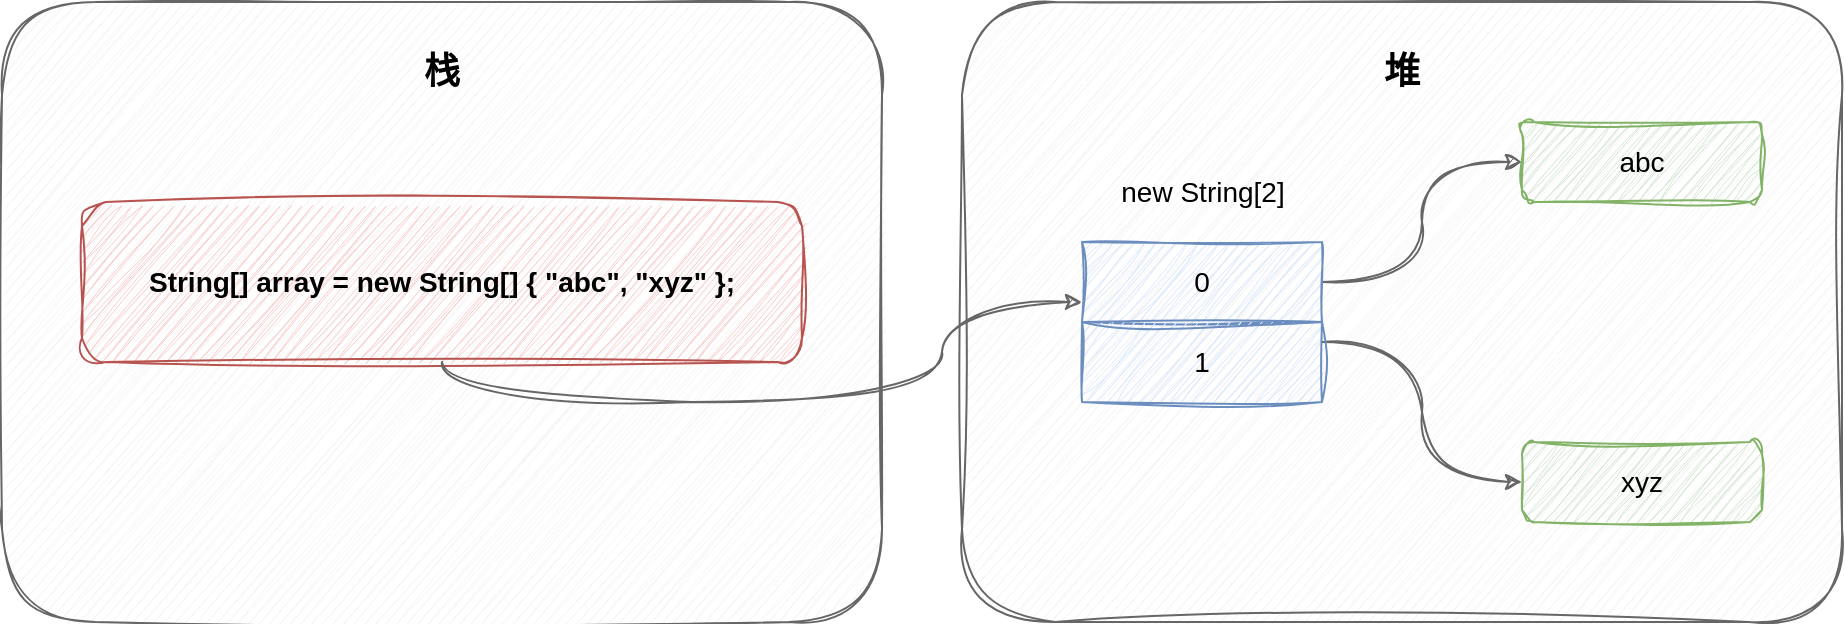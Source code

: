 <mxfile compressed="true" version="22.0.2" type="device" pages="3"><diagram name="数组和内存" id="eGNB6kVX6fPY2HZmJ-SK"><mxGraphModel dx="1418" dy="838" grid="1" gridSize="10" guides="1" tooltips="1" connect="1" arrows="1" fold="1" page="1" pageScale="1" pageWidth="1169" pageHeight="827" math="0" shadow="0"><root><mxCell id="f1of1Sj4J9TIRG2Fu8Qk-0"/><mxCell id="f1of1Sj4J9TIRG2Fu8Qk-1" parent="f1of1Sj4J9TIRG2Fu8Qk-0"/><mxCell id="-j2E4MhbFLBpuObiZwUW-18" value="" style="group" parent="f1of1Sj4J9TIRG2Fu8Qk-1" vertex="1" connectable="0"><mxGeometry x="125" y="259" width="920" height="310" as="geometry"/></mxCell><mxCell id="-j2E4MhbFLBpuObiZwUW-10" value="" style="whiteSpace=wrap;html=1;rounded=1;sketch=1;jiggle=2;curveFitting=1;strokeColor=#666666;align=center;verticalAlign=middle;fontFamily=Helvetica;fontSize=14;fillColor=#f5f5f5;fontColor=#333333;" parent="-j2E4MhbFLBpuObiZwUW-18" vertex="1"><mxGeometry x="480" width="440" height="310" as="geometry"/></mxCell><mxCell id="-j2E4MhbFLBpuObiZwUW-9" value="" style="whiteSpace=wrap;html=1;rounded=1;sketch=1;jiggle=2;curveFitting=1;strokeColor=#666666;align=center;verticalAlign=middle;fontFamily=Helvetica;fontSize=14;fillColor=#f5f5f5;fontColor=#333333;" parent="-j2E4MhbFLBpuObiZwUW-18" vertex="1"><mxGeometry width="440" height="310" as="geometry"/></mxCell><mxCell id="-j2E4MhbFLBpuObiZwUW-0" value="String[] array = new String[] { &quot;abc&quot;, &quot;xyz&quot; };" style="rounded=1;whiteSpace=wrap;html=1;sketch=1;curveFitting=1;jiggle=2;fontSize=14;fillColor=#f8cecc;strokeColor=#b85450;fontStyle=1" parent="-j2E4MhbFLBpuObiZwUW-18" vertex="1"><mxGeometry x="40" y="100" width="360" height="80" as="geometry"/></mxCell><mxCell id="-j2E4MhbFLBpuObiZwUW-6" value="abc" style="rounded=1;whiteSpace=wrap;html=1;fontSize=14;sketch=1;curveFitting=1;jiggle=2;fillColor=#d5e8d4;strokeColor=#82b366;" parent="-j2E4MhbFLBpuObiZwUW-18" vertex="1"><mxGeometry x="760" y="60" width="120" height="40" as="geometry"/></mxCell><mxCell id="-j2E4MhbFLBpuObiZwUW-7" value="xyz" style="rounded=1;whiteSpace=wrap;html=1;fontSize=14;sketch=1;curveFitting=1;jiggle=2;fillColor=#d5e8d4;strokeColor=#82b366;" parent="-j2E4MhbFLBpuObiZwUW-18" vertex="1"><mxGeometry x="760" y="220" width="120" height="40" as="geometry"/></mxCell><mxCell id="-j2E4MhbFLBpuObiZwUW-11" value="栈" style="text;html=1;strokeColor=none;fillColor=none;align=center;verticalAlign=middle;whiteSpace=wrap;rounded=0;fontSize=18;fontFamily=Helvetica;fontColor=default;fontStyle=1" parent="-j2E4MhbFLBpuObiZwUW-18" vertex="1"><mxGeometry x="190" y="10" width="60" height="50" as="geometry"/></mxCell><mxCell id="-j2E4MhbFLBpuObiZwUW-12" value="堆" style="text;html=1;strokeColor=none;fillColor=none;align=center;verticalAlign=middle;whiteSpace=wrap;rounded=0;fontSize=18;fontFamily=Helvetica;fontColor=default;fontStyle=1" parent="-j2E4MhbFLBpuObiZwUW-18" vertex="1"><mxGeometry x="670" y="10" width="60" height="50" as="geometry"/></mxCell><mxCell id="-j2E4MhbFLBpuObiZwUW-15" style="edgeStyle=orthogonalEdgeStyle;rounded=0;orthogonalLoop=1;jettySize=auto;html=1;entryX=0;entryY=0.5;entryDx=0;entryDy=0;fontFamily=Helvetica;fontSize=14;fontColor=default;curved=1;sketch=1;curveFitting=1;jiggle=2;fillColor=#f5f5f5;strokeColor=#666666;" parent="-j2E4MhbFLBpuObiZwUW-18" source="-j2E4MhbFLBpuObiZwUW-1" target="-j2E4MhbFLBpuObiZwUW-6" edge="1"><mxGeometry relative="1" as="geometry"/></mxCell><mxCell id="-j2E4MhbFLBpuObiZwUW-1" value="0" style="rounded=0;whiteSpace=wrap;html=1;fontSize=14;sketch=1;curveFitting=1;jiggle=2;fillColor=#dae8fc;strokeColor=#6c8ebf;" parent="-j2E4MhbFLBpuObiZwUW-18" vertex="1"><mxGeometry x="540" y="120" width="120" height="40" as="geometry"/></mxCell><mxCell id="-j2E4MhbFLBpuObiZwUW-14" style="edgeStyle=orthogonalEdgeStyle;rounded=0;orthogonalLoop=1;jettySize=auto;html=1;exitX=0.5;exitY=1;exitDx=0;exitDy=0;entryX=0;entryY=0.75;entryDx=0;entryDy=0;fontFamily=Helvetica;fontSize=14;fontColor=default;curved=1;sketch=1;curveFitting=1;jiggle=2;fillColor=#f5f5f5;strokeColor=#666666;" parent="-j2E4MhbFLBpuObiZwUW-18" source="-j2E4MhbFLBpuObiZwUW-0" target="-j2E4MhbFLBpuObiZwUW-1" edge="1"><mxGeometry relative="1" as="geometry"/></mxCell><mxCell id="-j2E4MhbFLBpuObiZwUW-16" style="edgeStyle=orthogonalEdgeStyle;rounded=0;orthogonalLoop=1;jettySize=auto;html=1;exitX=1;exitY=0.25;exitDx=0;exitDy=0;entryX=0;entryY=0.5;entryDx=0;entryDy=0;fontFamily=Helvetica;fontSize=14;fontColor=default;curved=1;sketch=1;curveFitting=1;jiggle=2;fillColor=#f5f5f5;strokeColor=#666666;" parent="-j2E4MhbFLBpuObiZwUW-18" source="-j2E4MhbFLBpuObiZwUW-2" target="-j2E4MhbFLBpuObiZwUW-7" edge="1"><mxGeometry relative="1" as="geometry"/></mxCell><mxCell id="-j2E4MhbFLBpuObiZwUW-2" value="1" style="rounded=0;whiteSpace=wrap;html=1;sketch=1;curveFitting=1;jiggle=2;fontSize=14;fillColor=#dae8fc;strokeColor=#6c8ebf;" parent="-j2E4MhbFLBpuObiZwUW-18" vertex="1"><mxGeometry x="540" y="160" width="120" height="40" as="geometry"/></mxCell><mxCell id="-j2E4MhbFLBpuObiZwUW-8" value="new String[2]" style="text;html=1;align=center;verticalAlign=middle;resizable=0;points=[];autosize=1;strokeColor=none;fillColor=none;fontSize=14;fontFamily=Helvetica;fontColor=default;" parent="-j2E4MhbFLBpuObiZwUW-18" vertex="1"><mxGeometry x="545" y="80" width="110" height="30" as="geometry"/></mxCell></root></mxGraphModel></diagram><diagram id="pA5_0KJmWnwwOGtI7Sb2" name="泛型继承"><mxGraphModel dx="3218" dy="2047" grid="1" gridSize="10" guides="1" tooltips="1" connect="1" arrows="1" fold="1" page="1" pageScale="1" pageWidth="1169" pageHeight="827" math="0" shadow="0"><root><mxCell id="0"/><mxCell id="1" parent="0"/><mxCell id="YbLilU5d2v8sEkn8XTrv-8" value="Object" style="rounded=0;whiteSpace=wrap;html=1;sketch=1;jiggle=2;curveFitting=1;strokeColor=#666666;align=center;verticalAlign=middle;fontFamily=Helvetica;fontSize=14;fillColor=#f5f5f5;fontColor=#333333;fontStyle=1" vertex="1" parent="1"><mxGeometry x="-664" y="-614" width="160" height="60" as="geometry"/></mxCell><mxCell id="YbLilU5d2v8sEkn8XTrv-14" style="edgeStyle=orthogonalEdgeStyle;rounded=1;orthogonalLoop=1;jettySize=auto;html=1;exitX=0.5;exitY=0;exitDx=0;exitDy=0;fontFamily=Helvetica;fontSize=14;fontColor=default;strokeWidth=2;sketch=1;curveFitting=1;jiggle=2;fontStyle=1" edge="1" parent="1" source="YbLilU5d2v8sEkn8XTrv-9"><mxGeometry relative="1" as="geometry"><mxPoint x="-583.667" y="-554" as="targetPoint"/></mxGeometry></mxCell><mxCell id="YbLilU5d2v8sEkn8XTrv-9" value="List&amp;lt;Object&amp;gt;" style="rounded=0;whiteSpace=wrap;html=1;sketch=1;jiggle=2;curveFitting=1;strokeColor=#6c8ebf;align=center;verticalAlign=middle;fontFamily=Helvetica;fontSize=14;fillColor=#dae8fc;fontStyle=1" vertex="1" parent="1"><mxGeometry x="-664" y="-419" width="160" height="60" as="geometry"/></mxCell><mxCell id="YbLilU5d2v8sEkn8XTrv-15" style="edgeStyle=orthogonalEdgeStyle;rounded=1;orthogonalLoop=1;jettySize=auto;html=1;exitX=0.5;exitY=0;exitDx=0;exitDy=0;fontFamily=Helvetica;fontSize=14;fontColor=default;sketch=1;curveFitting=1;jiggle=2;strokeWidth=2;fontStyle=1" edge="1" parent="1" source="YbLilU5d2v8sEkn8XTrv-10" target="YbLilU5d2v8sEkn8XTrv-8"><mxGeometry relative="1" as="geometry"/></mxCell><mxCell id="YbLilU5d2v8sEkn8XTrv-18" style="edgeStyle=orthogonalEdgeStyle;rounded=1;orthogonalLoop=1;jettySize=auto;html=1;exitX=0;exitY=0.5;exitDx=0;exitDy=0;entryX=1;entryY=0.5;entryDx=0;entryDy=0;fontFamily=Helvetica;fontSize=14;fontColor=default;strokeWidth=2;sketch=1;curveFitting=1;jiggle=2;fontStyle=1" edge="1" parent="1" source="YbLilU5d2v8sEkn8XTrv-10" target="YbLilU5d2v8sEkn8XTrv-9"><mxGeometry relative="1" as="geometry"/></mxCell><mxCell id="YbLilU5d2v8sEkn8XTrv-10" value="List&amp;lt;Integer&amp;gt;" style="rounded=0;whiteSpace=wrap;html=1;sketch=1;jiggle=2;curveFitting=1;strokeColor=#6c8ebf;align=center;verticalAlign=middle;fontFamily=Helvetica;fontSize=14;fillColor=#dae8fc;fontStyle=1" vertex="1" parent="1"><mxGeometry x="-344" y="-419" width="160" height="60" as="geometry"/></mxCell><mxCell id="YbLilU5d2v8sEkn8XTrv-13" style="edgeStyle=orthogonalEdgeStyle;rounded=1;orthogonalLoop=1;jettySize=auto;html=1;exitX=0.5;exitY=0;exitDx=0;exitDy=0;entryX=0.5;entryY=1;entryDx=0;entryDy=0;fontFamily=Helvetica;fontSize=14;fontColor=default;strokeWidth=2;sketch=1;curveFitting=1;jiggle=2;fontStyle=1" edge="1" parent="1" source="YbLilU5d2v8sEkn8XTrv-12" target="YbLilU5d2v8sEkn8XTrv-8"><mxGeometry relative="1" as="geometry"/></mxCell><mxCell id="YbLilU5d2v8sEkn8XTrv-12" value="Integer" style="rounded=0;whiteSpace=wrap;html=1;sketch=1;jiggle=2;curveFitting=1;strokeColor=#82b366;align=center;verticalAlign=middle;fontFamily=Helvetica;fontSize=14;fillColor=#d5e8d4;fontStyle=1" vertex="1" parent="1"><mxGeometry x="-984" y="-419" width="160" height="60" as="geometry"/></mxCell><mxCell id="YbLilU5d2v8sEkn8XTrv-17" style="edgeStyle=orthogonalEdgeStyle;rounded=0;orthogonalLoop=1;jettySize=auto;html=1;fontFamily=Helvetica;fontSize=14;fontColor=default;fontStyle=1" edge="1" parent="1" source="YbLilU5d2v8sEkn8XTrv-16" target="YbLilU5d2v8sEkn8XTrv-10"><mxGeometry relative="1" as="geometry"/></mxCell><mxCell id="YbLilU5d2v8sEkn8XTrv-16" value="ArrayList&amp;lt;Integer&amp;gt;" style="rounded=0;whiteSpace=wrap;html=1;sketch=1;jiggle=2;curveFitting=1;strokeColor=#6c8ebf;align=center;verticalAlign=middle;fontFamily=Helvetica;fontSize=14;fillColor=#dae8fc;fontStyle=1" vertex="1" parent="1"><mxGeometry x="-344" y="-274" width="160" height="60" as="geometry"/></mxCell><mxCell id="YbLilU5d2v8sEkn8XTrv-19" value="" style="verticalLabelPosition=bottom;verticalAlign=top;html=1;shape=mxgraph.basic.x;rounded=1;strokeColor=#b85450;align=center;fontFamily=Helvetica;fontSize=14;fillColor=#f8cecc;aspect=fixed;shadow=1;fontStyle=1" vertex="1" parent="1"><mxGeometry x="-444" y="-414" width="50" height="50" as="geometry"/></mxCell></root></mxGraphModel></diagram><diagram id="WwBWF_dUt_eQ77XPk3jV" name="动态代理"><mxGraphModel dx="1418" dy="838" grid="1" gridSize="10" guides="1" tooltips="1" connect="1" arrows="1" fold="1" page="1" pageScale="1" pageWidth="583" pageHeight="827" math="0" shadow="0"><root><mxCell id="0"/><mxCell id="1" parent="0"/><mxCell id="uavF75wUaAjKSYmFhDzt-46" value="" style="group" parent="1" vertex="1" connectable="0"><mxGeometry x="52" y="214" width="480" height="400" as="geometry"/></mxCell><mxCell id="uavF75wUaAjKSYmFhDzt-14" value="InvocationHandler" style="swimlane;fontStyle=1;align=center;verticalAlign=middle;childLayout=stackLayout;horizontal=1;startSize=40;horizontalStack=0;resizeParent=1;resizeParentMax=0;resizeLast=0;collapsible=1;marginBottom=0;whiteSpace=wrap;html=1;rounded=1;sketch=1;jiggle=2;curveFitting=1;strokeColor=#6c8ebf;fontFamily=Helvetica;fontSize=14;fillColor=#dae8fc;" parent="uavF75wUaAjKSYmFhDzt-46" vertex="1"><mxGeometry y="160" width="200" height="80" as="geometry"/></mxCell><mxCell id="uavF75wUaAjKSYmFhDzt-17" value="invoke()" style="text;strokeColor=none;fillColor=none;align=center;verticalAlign=middle;spacingLeft=4;spacingRight=4;overflow=hidden;rotatable=0;points=[[0,0.5],[1,0.5]];portConstraint=eastwest;whiteSpace=wrap;html=1;fontSize=14;fontFamily=Helvetica;fontColor=default;" parent="uavF75wUaAjKSYmFhDzt-14" vertex="1"><mxGeometry y="40" width="200" height="40" as="geometry"/></mxCell><mxCell id="uavF75wUaAjKSYmFhDzt-40" style="edgeStyle=orthogonalEdgeStyle;orthogonalLoop=1;jettySize=auto;html=1;exitX=0.5;exitY=1;exitDx=0;exitDy=0;entryX=0.5;entryY=0;entryDx=0;entryDy=0;fontFamily=Helvetica;fontSize=14;fontColor=default;endArrow=open;endFill=0;dashed=1;dashPattern=8 8;fillColor=#f5f5f5;strokeColor=#666666;curved=1;sketch=1;curveFitting=1;jiggle=2;" parent="uavF75wUaAjKSYmFhDzt-46" source="uavF75wUaAjKSYmFhDzt-21" target="uavF75wUaAjKSYmFhDzt-14" edge="1"><mxGeometry relative="1" as="geometry"/></mxCell><mxCell id="uavF75wUaAjKSYmFhDzt-21" value="DynamicProxy" style="swimlane;fontStyle=1;align=center;verticalAlign=middle;childLayout=stackLayout;horizontal=1;startSize=40;horizontalStack=0;resizeParent=1;resizeParentMax=0;resizeLast=0;collapsible=1;marginBottom=0;whiteSpace=wrap;html=1;rounded=1;sketch=1;jiggle=2;curveFitting=1;strokeColor=#6c8ebf;fontFamily=Helvetica;fontSize=14;fillColor=#dae8fc;" parent="uavF75wUaAjKSYmFhDzt-46" vertex="1"><mxGeometry width="200" height="80" as="geometry"/></mxCell><mxCell id="uavF75wUaAjKSYmFhDzt-24" value="RealHandler" style="swimlane;fontStyle=1;align=center;verticalAlign=middle;childLayout=stackLayout;horizontal=1;startSize=40;horizontalStack=0;resizeParent=1;resizeParentMax=0;resizeLast=0;collapsible=1;marginBottom=0;whiteSpace=wrap;html=1;rounded=1;sketch=1;jiggle=2;curveFitting=1;strokeColor=#6c8ebf;fontFamily=Helvetica;fontSize=14;fillColor=#dae8fc;" parent="uavF75wUaAjKSYmFhDzt-46" vertex="1"><mxGeometry y="320" width="200" height="80" as="geometry"/></mxCell><mxCell id="uavF75wUaAjKSYmFhDzt-26" value="invoke()" style="text;strokeColor=none;fillColor=none;align=center;verticalAlign=middle;spacingLeft=4;spacingRight=4;overflow=hidden;rotatable=0;points=[[0,0.5],[1,0.5]];portConstraint=eastwest;whiteSpace=wrap;html=1;fontSize=14;fontFamily=Helvetica;fontColor=default;" parent="uavF75wUaAjKSYmFhDzt-24" vertex="1"><mxGeometry y="40" width="200" height="40" as="geometry"/></mxCell><mxCell id="uavF75wUaAjKSYmFhDzt-43" style="edgeStyle=orthogonalEdgeStyle;orthogonalLoop=1;jettySize=auto;html=1;entryX=0.5;entryY=0;entryDx=0;entryDy=0;fontFamily=Helvetica;fontSize=14;fontColor=default;startArrow=block;startFill=0;endArrow=none;endFill=0;fillColor=#f5f5f5;strokeColor=#666666;curved=1;sketch=1;curveFitting=1;jiggle=2;" parent="uavF75wUaAjKSYmFhDzt-46" source="uavF75wUaAjKSYmFhDzt-14" target="uavF75wUaAjKSYmFhDzt-24" edge="1"><mxGeometry relative="1" as="geometry"/></mxCell><mxCell id="uavF75wUaAjKSYmFhDzt-39" style="edgeStyle=orthogonalEdgeStyle;orthogonalLoop=1;jettySize=auto;html=1;exitX=0;exitY=0.5;exitDx=0;exitDy=0;entryX=1;entryY=0.5;entryDx=0;entryDy=0;fontFamily=Helvetica;fontSize=14;fontColor=default;endArrow=open;endFill=0;fillColor=#f5f5f5;strokeColor=#666666;curved=1;sketch=1;curveFitting=1;jiggle=2;" parent="uavF75wUaAjKSYmFhDzt-46" source="uavF75wUaAjKSYmFhDzt-27" target="uavF75wUaAjKSYmFhDzt-21" edge="1"><mxGeometry relative="1" as="geometry"/></mxCell><mxCell id="uavF75wUaAjKSYmFhDzt-27" value="Client" style="swimlane;fontStyle=1;align=center;verticalAlign=middle;childLayout=stackLayout;horizontal=1;startSize=40;horizontalStack=0;resizeParent=1;resizeParentMax=0;resizeLast=0;collapsible=1;marginBottom=0;whiteSpace=wrap;html=1;rounded=1;sketch=1;jiggle=2;curveFitting=1;strokeColor=#666666;fontFamily=Helvetica;fontSize=14;fontColor=#333333;fillColor=#f5f5f5;" parent="uavF75wUaAjKSYmFhDzt-46" vertex="1"><mxGeometry x="280" width="200" height="80" as="geometry"/></mxCell><mxCell id="uavF75wUaAjKSYmFhDzt-32" value="Subject" style="swimlane;fontStyle=1;align=center;verticalAlign=middle;childLayout=stackLayout;horizontal=1;startSize=40;horizontalStack=0;resizeParent=1;resizeParentMax=0;resizeLast=0;collapsible=1;marginBottom=0;whiteSpace=wrap;html=1;rounded=1;sketch=1;jiggle=2;curveFitting=1;strokeColor=#82b366;fontFamily=Helvetica;fontSize=14;fillColor=#d5e8d4;" parent="uavF75wUaAjKSYmFhDzt-46" vertex="1"><mxGeometry x="280" y="160" width="200" height="80" as="geometry"/></mxCell><mxCell id="uavF75wUaAjKSYmFhDzt-33" value="request()" style="text;strokeColor=none;fillColor=none;align=center;verticalAlign=middle;spacingLeft=4;spacingRight=4;overflow=hidden;rotatable=0;points=[[0,0.5],[1,0.5]];portConstraint=eastwest;whiteSpace=wrap;html=1;fontSize=14;fontFamily=Helvetica;fontColor=default;" parent="uavF75wUaAjKSYmFhDzt-32" vertex="1"><mxGeometry y="40" width="200" height="40" as="geometry"/></mxCell><mxCell id="uavF75wUaAjKSYmFhDzt-38" style="edgeStyle=orthogonalEdgeStyle;orthogonalLoop=1;jettySize=auto;html=1;entryX=0.5;entryY=0;entryDx=0;entryDy=0;fontFamily=Helvetica;fontSize=14;fontColor=default;endArrow=open;endFill=0;fillColor=#f5f5f5;strokeColor=#666666;curved=1;sketch=1;curveFitting=1;jiggle=2;" parent="uavF75wUaAjKSYmFhDzt-46" source="uavF75wUaAjKSYmFhDzt-27" target="uavF75wUaAjKSYmFhDzt-32" edge="1"><mxGeometry relative="1" as="geometry"/></mxCell><mxCell id="uavF75wUaAjKSYmFhDzt-36" value="RealSubject" style="swimlane;fontStyle=1;align=center;verticalAlign=middle;childLayout=stackLayout;horizontal=1;startSize=40;horizontalStack=0;resizeParent=1;resizeParentMax=0;resizeLast=0;collapsible=1;marginBottom=0;whiteSpace=wrap;html=1;rounded=1;sketch=1;jiggle=2;curveFitting=1;strokeColor=#82b366;fontFamily=Helvetica;fontSize=14;fillColor=#d5e8d4;" parent="uavF75wUaAjKSYmFhDzt-46" vertex="1"><mxGeometry x="280" y="320" width="200" height="80" as="geometry"/></mxCell><mxCell id="uavF75wUaAjKSYmFhDzt-37" value="request()" style="text;strokeColor=none;fillColor=none;align=center;verticalAlign=middle;spacingLeft=4;spacingRight=4;overflow=hidden;rotatable=0;points=[[0,0.5],[1,0.5]];portConstraint=eastwest;whiteSpace=wrap;html=1;fontSize=14;fontFamily=Helvetica;fontColor=default;" parent="uavF75wUaAjKSYmFhDzt-36" vertex="1"><mxGeometry y="40" width="200" height="40" as="geometry"/></mxCell><mxCell id="uavF75wUaAjKSYmFhDzt-45" style="edgeStyle=orthogonalEdgeStyle;orthogonalLoop=1;jettySize=auto;html=1;fontFamily=Helvetica;fontSize=14;fontColor=default;startArrow=block;startFill=0;endArrow=none;endFill=0;fillColor=#f5f5f5;strokeColor=#666666;curved=1;sketch=1;curveFitting=1;jiggle=2;" parent="uavF75wUaAjKSYmFhDzt-46" source="uavF75wUaAjKSYmFhDzt-32" target="uavF75wUaAjKSYmFhDzt-36" edge="1"><mxGeometry relative="1" as="geometry"/></mxCell></root></mxGraphModel></diagram></mxfile>